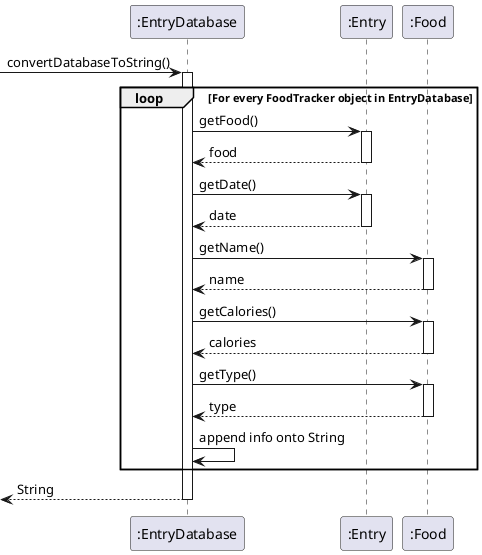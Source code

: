@startuml
'https://plantuml.com/sequence-diagram

-> ":EntryDatabase": convertDatabaseToString()
activate ":EntryDatabase"

loop For every FoodTracker object in EntryDatabase

    ":EntryDatabase" -> ":Entry": getFood()
    activate ":Entry"
    return food

    ":EntryDatabase" -> ":Entry": getDate()
    activate ":Entry"
    return date

    ":EntryDatabase" -> ":Food": getName()
    activate ":Food"
    return name

    ":EntryDatabase" -> ":Food": getCalories()
    activate ":Food"
    return calories

    ":EntryDatabase" -> ":Food": getType()
    activate ":Food"
    return type

    ":EntryDatabase" -> ":EntryDatabase": append info onto String
    
end

return String
@enduml
